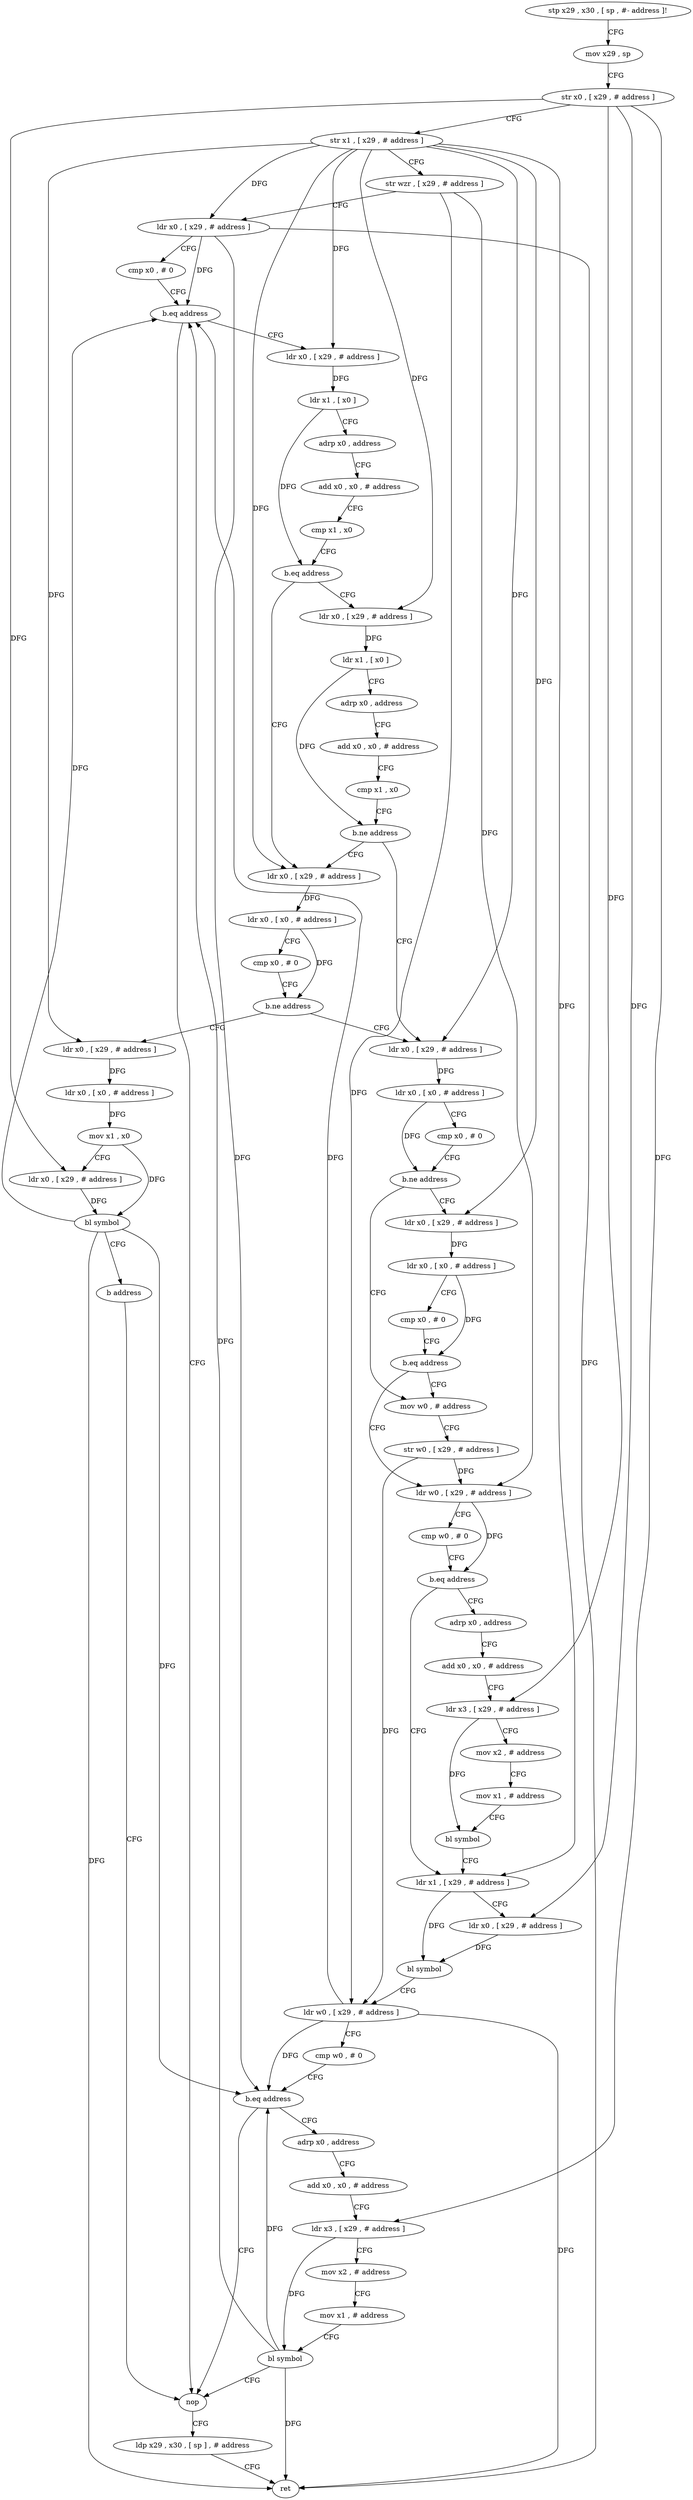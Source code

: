 digraph "func" {
"4223388" [label = "stp x29 , x30 , [ sp , #- address ]!" ]
"4223392" [label = "mov x29 , sp" ]
"4223396" [label = "str x0 , [ x29 , # address ]" ]
"4223400" [label = "str x1 , [ x29 , # address ]" ]
"4223404" [label = "str wzr , [ x29 , # address ]" ]
"4223408" [label = "ldr x0 , [ x29 , # address ]" ]
"4223412" [label = "cmp x0 , # 0" ]
"4223416" [label = "b.eq address" ]
"4223632" [label = "nop" ]
"4223420" [label = "ldr x0 , [ x29 , # address ]" ]
"4223636" [label = "ldp x29 , x30 , [ sp ] , # address" ]
"4223640" [label = "ret" ]
"4223424" [label = "ldr x1 , [ x0 ]" ]
"4223428" [label = "adrp x0 , address" ]
"4223432" [label = "add x0 , x0 , # address" ]
"4223436" [label = "cmp x1 , x0" ]
"4223440" [label = "b.eq address" ]
"4223468" [label = "ldr x0 , [ x29 , # address ]" ]
"4223444" [label = "ldr x0 , [ x29 , # address ]" ]
"4223472" [label = "ldr x0 , [ x0 , # address ]" ]
"4223476" [label = "cmp x0 , # 0" ]
"4223480" [label = "b.ne address" ]
"4223508" [label = "ldr x0 , [ x29 , # address ]" ]
"4223484" [label = "ldr x0 , [ x29 , # address ]" ]
"4223448" [label = "ldr x1 , [ x0 ]" ]
"4223452" [label = "adrp x0 , address" ]
"4223456" [label = "add x0 , x0 , # address" ]
"4223460" [label = "cmp x1 , x0" ]
"4223464" [label = "b.ne address" ]
"4223512" [label = "ldr x0 , [ x0 , # address ]" ]
"4223516" [label = "cmp x0 , # 0" ]
"4223520" [label = "b.ne address" ]
"4223540" [label = "mov w0 , # address" ]
"4223524" [label = "ldr x0 , [ x29 , # address ]" ]
"4223488" [label = "ldr x0 , [ x0 , # address ]" ]
"4223492" [label = "mov x1 , x0" ]
"4223496" [label = "ldr x0 , [ x29 , # address ]" ]
"4223500" [label = "bl symbol" ]
"4223504" [label = "b address" ]
"4223544" [label = "str w0 , [ x29 , # address ]" ]
"4223548" [label = "ldr w0 , [ x29 , # address ]" ]
"4223528" [label = "ldr x0 , [ x0 , # address ]" ]
"4223532" [label = "cmp x0 , # 0" ]
"4223536" [label = "b.eq address" ]
"4223584" [label = "ldr x1 , [ x29 , # address ]" ]
"4223588" [label = "ldr x0 , [ x29 , # address ]" ]
"4223592" [label = "bl symbol" ]
"4223596" [label = "ldr w0 , [ x29 , # address ]" ]
"4223600" [label = "cmp w0 , # 0" ]
"4223604" [label = "b.eq address" ]
"4223608" [label = "adrp x0 , address" ]
"4223560" [label = "adrp x0 , address" ]
"4223564" [label = "add x0 , x0 , # address" ]
"4223568" [label = "ldr x3 , [ x29 , # address ]" ]
"4223572" [label = "mov x2 , # address" ]
"4223576" [label = "mov x1 , # address" ]
"4223580" [label = "bl symbol" ]
"4223552" [label = "cmp w0 , # 0" ]
"4223556" [label = "b.eq address" ]
"4223612" [label = "add x0 , x0 , # address" ]
"4223616" [label = "ldr x3 , [ x29 , # address ]" ]
"4223620" [label = "mov x2 , # address" ]
"4223624" [label = "mov x1 , # address" ]
"4223628" [label = "bl symbol" ]
"4223388" -> "4223392" [ label = "CFG" ]
"4223392" -> "4223396" [ label = "CFG" ]
"4223396" -> "4223400" [ label = "CFG" ]
"4223396" -> "4223496" [ label = "DFG" ]
"4223396" -> "4223588" [ label = "DFG" ]
"4223396" -> "4223568" [ label = "DFG" ]
"4223396" -> "4223616" [ label = "DFG" ]
"4223400" -> "4223404" [ label = "CFG" ]
"4223400" -> "4223408" [ label = "DFG" ]
"4223400" -> "4223420" [ label = "DFG" ]
"4223400" -> "4223468" [ label = "DFG" ]
"4223400" -> "4223444" [ label = "DFG" ]
"4223400" -> "4223508" [ label = "DFG" ]
"4223400" -> "4223484" [ label = "DFG" ]
"4223400" -> "4223524" [ label = "DFG" ]
"4223400" -> "4223584" [ label = "DFG" ]
"4223404" -> "4223408" [ label = "CFG" ]
"4223404" -> "4223548" [ label = "DFG" ]
"4223404" -> "4223596" [ label = "DFG" ]
"4223408" -> "4223412" [ label = "CFG" ]
"4223408" -> "4223416" [ label = "DFG" ]
"4223408" -> "4223640" [ label = "DFG" ]
"4223408" -> "4223604" [ label = "DFG" ]
"4223412" -> "4223416" [ label = "CFG" ]
"4223416" -> "4223632" [ label = "CFG" ]
"4223416" -> "4223420" [ label = "CFG" ]
"4223632" -> "4223636" [ label = "CFG" ]
"4223420" -> "4223424" [ label = "DFG" ]
"4223636" -> "4223640" [ label = "CFG" ]
"4223424" -> "4223428" [ label = "CFG" ]
"4223424" -> "4223440" [ label = "DFG" ]
"4223428" -> "4223432" [ label = "CFG" ]
"4223432" -> "4223436" [ label = "CFG" ]
"4223436" -> "4223440" [ label = "CFG" ]
"4223440" -> "4223468" [ label = "CFG" ]
"4223440" -> "4223444" [ label = "CFG" ]
"4223468" -> "4223472" [ label = "DFG" ]
"4223444" -> "4223448" [ label = "DFG" ]
"4223472" -> "4223476" [ label = "CFG" ]
"4223472" -> "4223480" [ label = "DFG" ]
"4223476" -> "4223480" [ label = "CFG" ]
"4223480" -> "4223508" [ label = "CFG" ]
"4223480" -> "4223484" [ label = "CFG" ]
"4223508" -> "4223512" [ label = "DFG" ]
"4223484" -> "4223488" [ label = "DFG" ]
"4223448" -> "4223452" [ label = "CFG" ]
"4223448" -> "4223464" [ label = "DFG" ]
"4223452" -> "4223456" [ label = "CFG" ]
"4223456" -> "4223460" [ label = "CFG" ]
"4223460" -> "4223464" [ label = "CFG" ]
"4223464" -> "4223508" [ label = "CFG" ]
"4223464" -> "4223468" [ label = "CFG" ]
"4223512" -> "4223516" [ label = "CFG" ]
"4223512" -> "4223520" [ label = "DFG" ]
"4223516" -> "4223520" [ label = "CFG" ]
"4223520" -> "4223540" [ label = "CFG" ]
"4223520" -> "4223524" [ label = "CFG" ]
"4223540" -> "4223544" [ label = "CFG" ]
"4223524" -> "4223528" [ label = "DFG" ]
"4223488" -> "4223492" [ label = "DFG" ]
"4223492" -> "4223496" [ label = "CFG" ]
"4223492" -> "4223500" [ label = "DFG" ]
"4223496" -> "4223500" [ label = "DFG" ]
"4223500" -> "4223504" [ label = "CFG" ]
"4223500" -> "4223416" [ label = "DFG" ]
"4223500" -> "4223640" [ label = "DFG" ]
"4223500" -> "4223604" [ label = "DFG" ]
"4223504" -> "4223632" [ label = "CFG" ]
"4223544" -> "4223548" [ label = "DFG" ]
"4223544" -> "4223596" [ label = "DFG" ]
"4223548" -> "4223552" [ label = "CFG" ]
"4223548" -> "4223556" [ label = "DFG" ]
"4223528" -> "4223532" [ label = "CFG" ]
"4223528" -> "4223536" [ label = "DFG" ]
"4223532" -> "4223536" [ label = "CFG" ]
"4223536" -> "4223548" [ label = "CFG" ]
"4223536" -> "4223540" [ label = "CFG" ]
"4223584" -> "4223588" [ label = "CFG" ]
"4223584" -> "4223592" [ label = "DFG" ]
"4223588" -> "4223592" [ label = "DFG" ]
"4223592" -> "4223596" [ label = "CFG" ]
"4223596" -> "4223600" [ label = "CFG" ]
"4223596" -> "4223416" [ label = "DFG" ]
"4223596" -> "4223640" [ label = "DFG" ]
"4223596" -> "4223604" [ label = "DFG" ]
"4223600" -> "4223604" [ label = "CFG" ]
"4223604" -> "4223632" [ label = "CFG" ]
"4223604" -> "4223608" [ label = "CFG" ]
"4223608" -> "4223612" [ label = "CFG" ]
"4223560" -> "4223564" [ label = "CFG" ]
"4223564" -> "4223568" [ label = "CFG" ]
"4223568" -> "4223572" [ label = "CFG" ]
"4223568" -> "4223580" [ label = "DFG" ]
"4223572" -> "4223576" [ label = "CFG" ]
"4223576" -> "4223580" [ label = "CFG" ]
"4223580" -> "4223584" [ label = "CFG" ]
"4223552" -> "4223556" [ label = "CFG" ]
"4223556" -> "4223584" [ label = "CFG" ]
"4223556" -> "4223560" [ label = "CFG" ]
"4223612" -> "4223616" [ label = "CFG" ]
"4223616" -> "4223620" [ label = "CFG" ]
"4223616" -> "4223628" [ label = "DFG" ]
"4223620" -> "4223624" [ label = "CFG" ]
"4223624" -> "4223628" [ label = "CFG" ]
"4223628" -> "4223632" [ label = "CFG" ]
"4223628" -> "4223416" [ label = "DFG" ]
"4223628" -> "4223604" [ label = "DFG" ]
"4223628" -> "4223640" [ label = "DFG" ]
}
